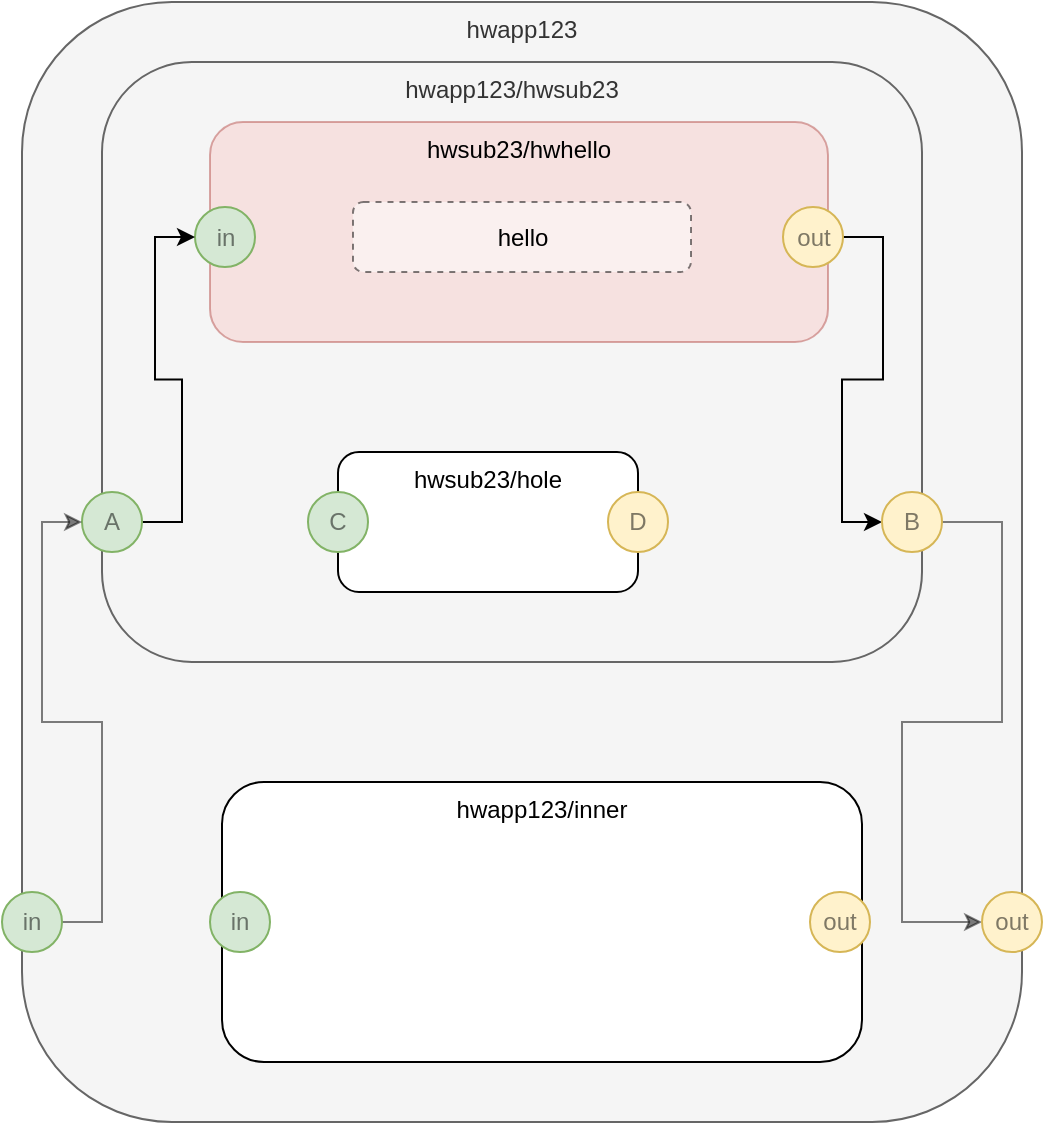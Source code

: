 <mxfile version="14.6.13" type="device"><diagram id="Ys56b1cDU_ENTWWwiod4" name="hwapp123"><mxGraphModel dx="1346" dy="-132" grid="1" gridSize="10" guides="1" tooltips="1" connect="1" arrows="1" fold="1" page="1" pageScale="1" pageWidth="1100" pageHeight="850" math="0" shadow="0"><root><mxCell id="fOSbCRCz1Gi8FUtaPH1a-0"/><mxCell id="fOSbCRCz1Gi8FUtaPH1a-1" parent="fOSbCRCz1Gi8FUtaPH1a-0"/><mxCell id="fOSbCRCz1Gi8FUtaPH1a-2" value="hwapp123" style="rounded=1;whiteSpace=wrap;html=1;verticalAlign=top;fillColor=#f5f5f5;strokeColor=#666666;fontColor=#333333;" parent="fOSbCRCz1Gi8FUtaPH1a-1" vertex="1"><mxGeometry x="50" y="880" width="500" height="560" as="geometry"/></mxCell><mxCell id="fOSbCRCz1Gi8FUtaPH1a-3" value="hwapp123/hwsub23" style="rounded=1;whiteSpace=wrap;html=1;verticalAlign=top;fillColor=#f5f5f5;strokeColor=#666666;fontColor=#333333;" parent="fOSbCRCz1Gi8FUtaPH1a-1" vertex="1"><mxGeometry x="90" y="910" width="410" height="300" as="geometry"/></mxCell><mxCell id="fOSbCRCz1Gi8FUtaPH1a-4" value="hwsub23/hwhello" style="rounded=1;whiteSpace=wrap;html=1;opacity=50;align=center;verticalAlign=top;fillColor=#f8cecc;strokeColor=#b85450;" parent="fOSbCRCz1Gi8FUtaPH1a-1" vertex="1"><mxGeometry x="144" y="940" width="309" height="110" as="geometry"/></mxCell><mxCell id="fOSbCRCz1Gi8FUtaPH1a-5" value="hello" style="rounded=1;whiteSpace=wrap;html=1;dashed=1;opacity=50;align=center;verticalAlign=middle;" parent="fOSbCRCz1Gi8FUtaPH1a-1" vertex="1"><mxGeometry x="215.5" y="980" width="169" height="35" as="geometry"/></mxCell><mxCell id="fOSbCRCz1Gi8FUtaPH1a-6" value="in" style="ellipse;whiteSpace=wrap;html=1;aspect=fixed;fillColor=#d5e8d4;align=center;strokeColor=#82b366;textOpacity=50;" parent="fOSbCRCz1Gi8FUtaPH1a-1" vertex="1"><mxGeometry x="136.5" y="982.5" width="30" height="30" as="geometry"/></mxCell><mxCell id="fOSbCRCz1Gi8FUtaPH1a-7" style="edgeStyle=orthogonalEdgeStyle;rounded=0;orthogonalLoop=1;jettySize=auto;html=1;exitX=1;exitY=0.5;exitDx=0;exitDy=0;entryX=0;entryY=0.5;entryDx=0;entryDy=0;" parent="fOSbCRCz1Gi8FUtaPH1a-1" source="fOSbCRCz1Gi8FUtaPH1a-8" target="fOSbCRCz1Gi8FUtaPH1a-13" edge="1"><mxGeometry relative="1" as="geometry"/></mxCell><mxCell id="fOSbCRCz1Gi8FUtaPH1a-8" value="out" style="ellipse;whiteSpace=wrap;html=1;aspect=fixed;fillColor=#fff2cc;align=center;strokeColor=#d6b656;textOpacity=50;" parent="fOSbCRCz1Gi8FUtaPH1a-1" vertex="1"><mxGeometry x="430.5" y="982.5" width="30" height="30" as="geometry"/></mxCell><mxCell id="fOSbCRCz1Gi8FUtaPH1a-9" value="hwsub23/hole" style="rounded=1;whiteSpace=wrap;html=1;verticalAlign=top;" parent="fOSbCRCz1Gi8FUtaPH1a-1" vertex="1"><mxGeometry x="208" y="1105" width="150" height="70" as="geometry"/></mxCell><mxCell id="fOSbCRCz1Gi8FUtaPH1a-10" style="edgeStyle=orthogonalEdgeStyle;rounded=0;orthogonalLoop=1;jettySize=auto;html=1;exitX=1;exitY=0.5;exitDx=0;exitDy=0;entryX=0;entryY=0.5;entryDx=0;entryDy=0;" parent="fOSbCRCz1Gi8FUtaPH1a-1" source="fOSbCRCz1Gi8FUtaPH1a-11" target="fOSbCRCz1Gi8FUtaPH1a-6" edge="1"><mxGeometry relative="1" as="geometry"/></mxCell><mxCell id="fOSbCRCz1Gi8FUtaPH1a-11" value="A" style="ellipse;whiteSpace=wrap;html=1;aspect=fixed;fillColor=#d5e8d4;align=center;strokeColor=#82b366;textOpacity=50;" parent="fOSbCRCz1Gi8FUtaPH1a-1" vertex="1"><mxGeometry x="80" y="1125" width="30" height="30" as="geometry"/></mxCell><mxCell id="fOSbCRCz1Gi8FUtaPH1a-12" style="edgeStyle=orthogonalEdgeStyle;rounded=0;orthogonalLoop=1;jettySize=auto;html=1;exitX=1;exitY=0.5;exitDx=0;exitDy=0;entryX=0;entryY=0.5;entryDx=0;entryDy=0;opacity=50;" parent="fOSbCRCz1Gi8FUtaPH1a-1" source="fOSbCRCz1Gi8FUtaPH1a-13" target="fOSbCRCz1Gi8FUtaPH1a-17" edge="1"><mxGeometry relative="1" as="geometry"><Array as="points"><mxPoint x="540" y="1140"/><mxPoint x="540" y="1240"/><mxPoint x="490" y="1240"/><mxPoint x="490" y="1340"/></Array></mxGeometry></mxCell><mxCell id="fOSbCRCz1Gi8FUtaPH1a-13" value="B" style="ellipse;whiteSpace=wrap;html=1;aspect=fixed;fillColor=#fff2cc;align=center;strokeColor=#d6b656;textOpacity=50;" parent="fOSbCRCz1Gi8FUtaPH1a-1" vertex="1"><mxGeometry x="480" y="1125" width="30" height="30" as="geometry"/></mxCell><mxCell id="fOSbCRCz1Gi8FUtaPH1a-14" value="C" style="ellipse;whiteSpace=wrap;html=1;aspect=fixed;fillColor=#d5e8d4;align=center;strokeColor=#82b366;textOpacity=50;" parent="fOSbCRCz1Gi8FUtaPH1a-1" vertex="1"><mxGeometry x="193" y="1125" width="30" height="30" as="geometry"/></mxCell><mxCell id="fOSbCRCz1Gi8FUtaPH1a-15" value="D" style="ellipse;whiteSpace=wrap;html=1;aspect=fixed;fillColor=#fff2cc;align=center;strokeColor=#d6b656;textOpacity=50;" parent="fOSbCRCz1Gi8FUtaPH1a-1" vertex="1"><mxGeometry x="343" y="1125" width="30" height="30" as="geometry"/></mxCell><mxCell id="fOSbCRCz1Gi8FUtaPH1a-16" value="hwapp123/inner" style="rounded=1;whiteSpace=wrap;html=1;verticalAlign=top;" parent="fOSbCRCz1Gi8FUtaPH1a-1" vertex="1"><mxGeometry x="150" y="1270" width="320" height="140" as="geometry"/></mxCell><mxCell id="fOSbCRCz1Gi8FUtaPH1a-17" value="out" style="ellipse;whiteSpace=wrap;html=1;aspect=fixed;fillColor=#fff2cc;align=center;strokeColor=#d6b656;textOpacity=50;" parent="fOSbCRCz1Gi8FUtaPH1a-1" vertex="1"><mxGeometry x="530" y="1325" width="30" height="30" as="geometry"/></mxCell><mxCell id="fOSbCRCz1Gi8FUtaPH1a-18" style="edgeStyle=orthogonalEdgeStyle;rounded=0;orthogonalLoop=1;jettySize=auto;html=1;exitX=1;exitY=0.5;exitDx=0;exitDy=0;entryX=0;entryY=0.5;entryDx=0;entryDy=0;opacity=50;" parent="fOSbCRCz1Gi8FUtaPH1a-1" source="fOSbCRCz1Gi8FUtaPH1a-19" target="fOSbCRCz1Gi8FUtaPH1a-11" edge="1"><mxGeometry relative="1" as="geometry"/></mxCell><mxCell id="fOSbCRCz1Gi8FUtaPH1a-19" value="in" style="ellipse;whiteSpace=wrap;html=1;aspect=fixed;fillColor=#d5e8d4;align=center;strokeColor=#82b366;textOpacity=50;" parent="fOSbCRCz1Gi8FUtaPH1a-1" vertex="1"><mxGeometry x="40" y="1325" width="30" height="30" as="geometry"/></mxCell><mxCell id="fOSbCRCz1Gi8FUtaPH1a-20" value="in" style="ellipse;whiteSpace=wrap;html=1;aspect=fixed;fillColor=#d5e8d4;align=center;strokeColor=#82b366;textOpacity=50;" parent="fOSbCRCz1Gi8FUtaPH1a-1" vertex="1"><mxGeometry x="144" y="1325" width="30" height="30" as="geometry"/></mxCell><mxCell id="fOSbCRCz1Gi8FUtaPH1a-21" value="out" style="ellipse;whiteSpace=wrap;html=1;aspect=fixed;fillColor=#fff2cc;align=center;strokeColor=#d6b656;textOpacity=50;" parent="fOSbCRCz1Gi8FUtaPH1a-1" vertex="1"><mxGeometry x="444" y="1325" width="30" height="30" as="geometry"/></mxCell></root></mxGraphModel></diagram></mxfile>